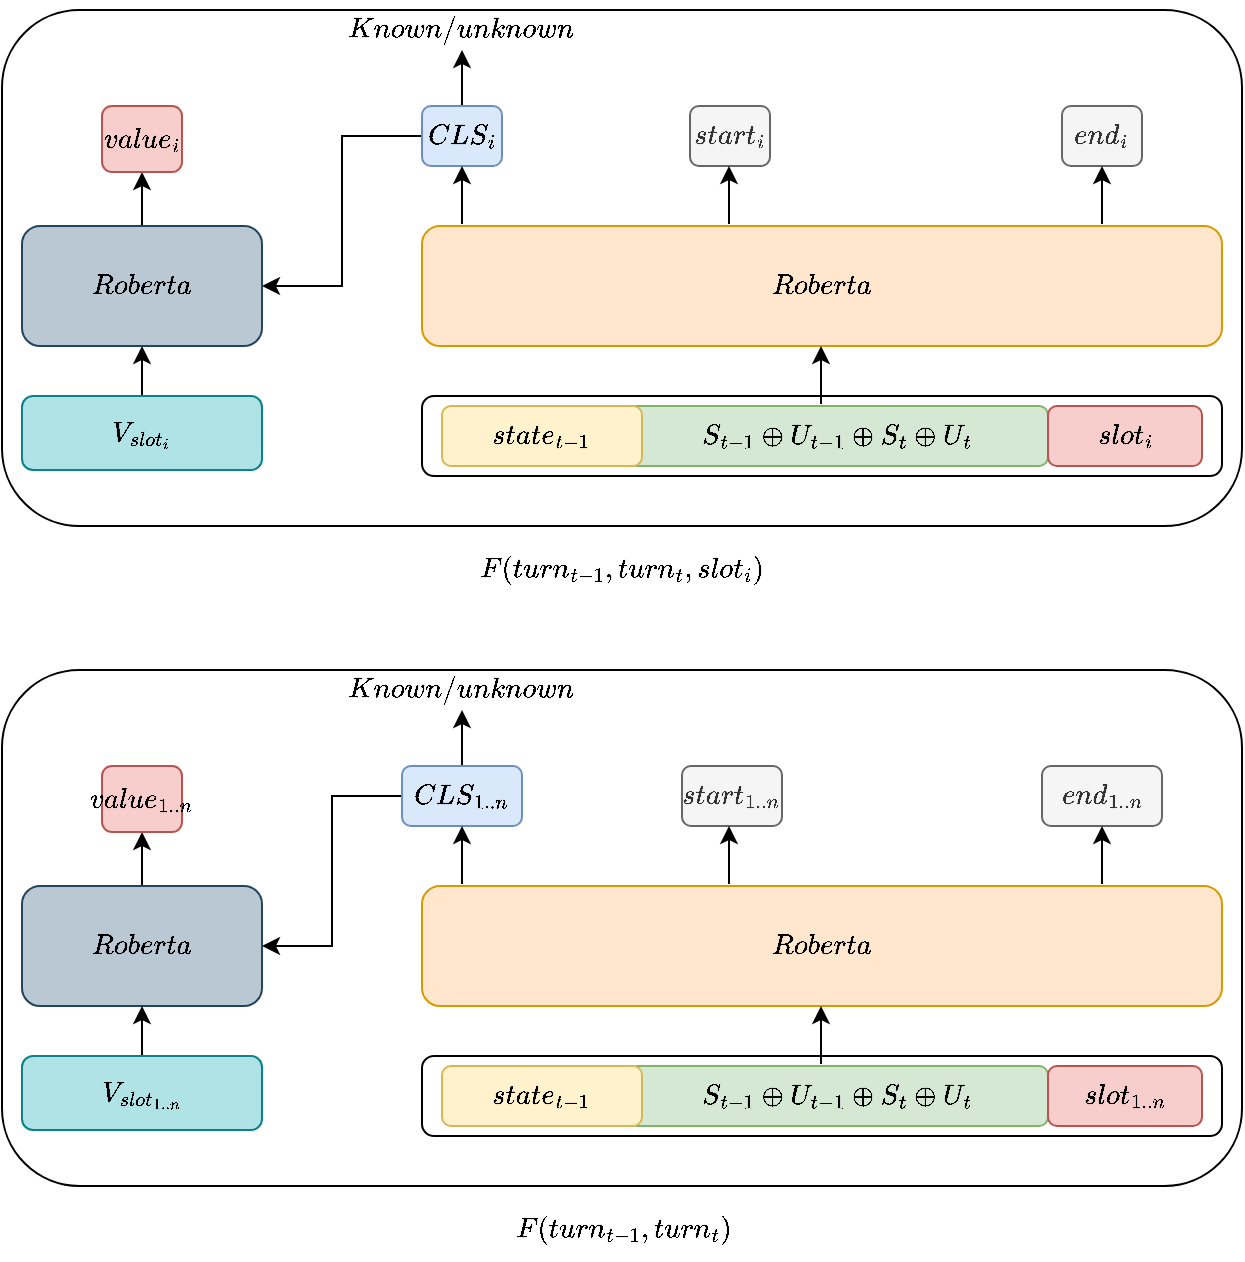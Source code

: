 <mxfile version="14.2.6" type="github">
  <diagram id="8C_kMzsXKGDB7avgyeky" name="Page-1">
    <mxGraphModel dx="813" dy="435" grid="1" gridSize="10" guides="1" tooltips="1" connect="1" arrows="1" fold="1" page="1" pageScale="1" pageWidth="827" pageHeight="1169" math="1" shadow="0">
      <root>
        <mxCell id="0" />
        <mxCell id="1" parent="0" />
        <mxCell id="QM_1y8_zXTEwYixWuQdQ-26" value="" style="rounded=1;whiteSpace=wrap;html=1;shadow=0;sketch=0;fillColor=none;" parent="1" vertex="1">
          <mxGeometry x="70" y="170" width="620" height="258" as="geometry" />
        </mxCell>
        <mxCell id="QM_1y8_zXTEwYixWuQdQ-16" value="" style="rounded=1;whiteSpace=wrap;html=1;sketch=0;shadow=0;fillColor=none;" parent="1" vertex="1">
          <mxGeometry x="280" y="363" width="400" height="40" as="geometry" />
        </mxCell>
        <mxCell id="QM_1y8_zXTEwYixWuQdQ-1" value="\(S_{t-1}\oplus U_{t-1}\oplus S_{t}\oplus U_{t}&lt;br&gt;\)" style="rounded=1;whiteSpace=wrap;html=1;fillColor=#d5e8d4;strokeColor=#82b366;" parent="1" vertex="1">
          <mxGeometry x="383" y="368" width="210" height="30" as="geometry" />
        </mxCell>
        <mxCell id="QM_1y8_zXTEwYixWuQdQ-2" value="\(state_{t-1}\)" style="rounded=1;whiteSpace=wrap;html=1;fillColor=#fff2cc;strokeColor=#d6b656;" parent="1" vertex="1">
          <mxGeometry x="290" y="368" width="100" height="30" as="geometry" />
        </mxCell>
        <mxCell id="QM_1y8_zXTEwYixWuQdQ-3" value="\(slot_{i}\)" style="rounded=1;whiteSpace=wrap;html=1;fillColor=#f8cecc;strokeColor=#b85450;" parent="1" vertex="1">
          <mxGeometry x="593" y="368" width="77" height="30" as="geometry" />
        </mxCell>
        <mxCell id="QM_1y8_zXTEwYixWuQdQ-4" value="\(Roberta\)" style="rounded=1;whiteSpace=wrap;html=1;fillColor=#ffe6cc;strokeColor=#d79b00;" parent="1" vertex="1">
          <mxGeometry x="280" y="278" width="400" height="60" as="geometry" />
        </mxCell>
        <mxCell id="QM_1y8_zXTEwYixWuQdQ-20" style="edgeStyle=orthogonalEdgeStyle;rounded=0;orthogonalLoop=1;jettySize=auto;html=1;entryX=1;entryY=0.5;entryDx=0;entryDy=0;" parent="1" source="QM_1y8_zXTEwYixWuQdQ-6" target="QM_1y8_zXTEwYixWuQdQ-17" edge="1">
          <mxGeometry relative="1" as="geometry" />
        </mxCell>
        <mxCell id="QM_1y8_zXTEwYixWuQdQ-48" style="edgeStyle=orthogonalEdgeStyle;rounded=0;orthogonalLoop=1;jettySize=auto;html=1;entryX=0.5;entryY=1;entryDx=0;entryDy=0;" parent="1" source="QM_1y8_zXTEwYixWuQdQ-6" target="QM_1y8_zXTEwYixWuQdQ-47" edge="1">
          <mxGeometry relative="1" as="geometry" />
        </mxCell>
        <mxCell id="QM_1y8_zXTEwYixWuQdQ-6" value="\(CLS_{i}\)" style="rounded=1;whiteSpace=wrap;html=1;fillColor=#dae8fc;strokeColor=#6c8ebf;" parent="1" vertex="1">
          <mxGeometry x="280" y="218" width="40" height="30" as="geometry" />
        </mxCell>
        <mxCell id="QM_1y8_zXTEwYixWuQdQ-7" value="\(start_{i}&lt;br&gt;\)" style="rounded=1;whiteSpace=wrap;html=1;fillColor=#f5f5f5;strokeColor=#666666;fontColor=#333333;" parent="1" vertex="1">
          <mxGeometry x="414" y="218" width="40" height="30" as="geometry" />
        </mxCell>
        <mxCell id="QM_1y8_zXTEwYixWuQdQ-8" value="\(end_{i}&lt;br&gt;\)" style="rounded=1;whiteSpace=wrap;html=1;fillColor=#f5f5f5;strokeColor=#666666;fontColor=#333333;" parent="1" vertex="1">
          <mxGeometry x="600" y="218" width="40" height="30" as="geometry" />
        </mxCell>
        <mxCell id="QM_1y8_zXTEwYixWuQdQ-10" value="" style="endArrow=classic;html=1;entryX=0.5;entryY=1;entryDx=0;entryDy=0;" parent="1" target="QM_1y8_zXTEwYixWuQdQ-6" edge="1">
          <mxGeometry width="50" height="50" relative="1" as="geometry">
            <mxPoint x="300" y="277" as="sourcePoint" />
            <mxPoint x="440" y="118" as="targetPoint" />
          </mxGeometry>
        </mxCell>
        <mxCell id="QM_1y8_zXTEwYixWuQdQ-11" value="" style="endArrow=classic;html=1;entryX=0.5;entryY=1;entryDx=0;entryDy=0;" parent="1" edge="1">
          <mxGeometry width="50" height="50" relative="1" as="geometry">
            <mxPoint x="433.5" y="277" as="sourcePoint" />
            <mxPoint x="433.5" y="248" as="targetPoint" />
          </mxGeometry>
        </mxCell>
        <mxCell id="QM_1y8_zXTEwYixWuQdQ-12" value="" style="endArrow=classic;html=1;entryX=0.5;entryY=1;entryDx=0;entryDy=0;" parent="1" edge="1">
          <mxGeometry width="50" height="50" relative="1" as="geometry">
            <mxPoint x="620" y="277" as="sourcePoint" />
            <mxPoint x="620" y="248" as="targetPoint" />
          </mxGeometry>
        </mxCell>
        <mxCell id="QM_1y8_zXTEwYixWuQdQ-14" value="" style="endArrow=classic;html=1;entryX=0.5;entryY=1;entryDx=0;entryDy=0;" parent="1" edge="1">
          <mxGeometry width="50" height="50" relative="1" as="geometry">
            <mxPoint x="479.5" y="367" as="sourcePoint" />
            <mxPoint x="479.5" y="338" as="targetPoint" />
          </mxGeometry>
        </mxCell>
        <mxCell id="QM_1y8_zXTEwYixWuQdQ-24" value="" style="edgeStyle=orthogonalEdgeStyle;rounded=0;orthogonalLoop=1;jettySize=auto;html=1;" parent="1" source="QM_1y8_zXTEwYixWuQdQ-17" target="QM_1y8_zXTEwYixWuQdQ-23" edge="1">
          <mxGeometry relative="1" as="geometry" />
        </mxCell>
        <mxCell id="QM_1y8_zXTEwYixWuQdQ-17" value="\(Roberta\)" style="rounded=1;whiteSpace=wrap;html=1;shadow=0;sketch=0;fillColor=#bac8d3;strokeColor=#23445d;" parent="1" vertex="1">
          <mxGeometry x="80" y="278" width="120" height="60" as="geometry" />
        </mxCell>
        <mxCell id="QM_1y8_zXTEwYixWuQdQ-19" value="" style="edgeStyle=orthogonalEdgeStyle;rounded=0;orthogonalLoop=1;jettySize=auto;html=1;" parent="1" source="QM_1y8_zXTEwYixWuQdQ-18" target="QM_1y8_zXTEwYixWuQdQ-17" edge="1">
          <mxGeometry relative="1" as="geometry" />
        </mxCell>
        <mxCell id="QM_1y8_zXTEwYixWuQdQ-18" value="\(V_{slot_{i}}\)" style="rounded=1;whiteSpace=wrap;html=1;shadow=0;sketch=0;fillColor=#b0e3e6;strokeColor=#0e8088;" parent="1" vertex="1">
          <mxGeometry x="80" y="363" width="120" height="37" as="geometry" />
        </mxCell>
        <mxCell id="QM_1y8_zXTEwYixWuQdQ-23" value="\(value_{i}\)" style="whiteSpace=wrap;html=1;rounded=1;shadow=0;sketch=0;fillColor=#f8cecc;strokeColor=#b85450;" parent="1" vertex="1">
          <mxGeometry x="120" y="218" width="40" height="33" as="geometry" />
        </mxCell>
        <mxCell id="QM_1y8_zXTEwYixWuQdQ-25" value="\(F(turn_{t-1},turn_{t}&lt;br&gt;, slot_{i})\)" style="text;html=1;align=center;verticalAlign=middle;resizable=0;points=[];autosize=1;" parent="1" vertex="1">
          <mxGeometry x="315" y="435" width="130" height="30" as="geometry" />
        </mxCell>
        <mxCell id="QM_1y8_zXTEwYixWuQdQ-47" value="\(Known/unknown\)" style="text;html=1;strokeColor=none;fillColor=none;align=center;verticalAlign=middle;whiteSpace=wrap;rounded=0;shadow=0;sketch=0;" parent="1" vertex="1">
          <mxGeometry x="280" y="170" width="40" height="20" as="geometry" />
        </mxCell>
        <mxCell id="2xwW8s5UkR7yHIyXGmqO-1" value="" style="rounded=1;whiteSpace=wrap;html=1;shadow=0;sketch=0;fillColor=none;" vertex="1" parent="1">
          <mxGeometry x="70" y="500" width="620" height="258" as="geometry" />
        </mxCell>
        <mxCell id="2xwW8s5UkR7yHIyXGmqO-2" value="" style="rounded=1;whiteSpace=wrap;html=1;sketch=0;shadow=0;fillColor=none;" vertex="1" parent="1">
          <mxGeometry x="280" y="693" width="400" height="40" as="geometry" />
        </mxCell>
        <mxCell id="2xwW8s5UkR7yHIyXGmqO-3" value="\(S_{t-1}\oplus U_{t-1}\oplus S_{t}\oplus U_{t}&lt;br&gt;\)" style="rounded=1;whiteSpace=wrap;html=1;fillColor=#d5e8d4;strokeColor=#82b366;" vertex="1" parent="1">
          <mxGeometry x="383" y="698" width="210" height="30" as="geometry" />
        </mxCell>
        <mxCell id="2xwW8s5UkR7yHIyXGmqO-4" value="\(state_{t-1}\)" style="rounded=1;whiteSpace=wrap;html=1;fillColor=#fff2cc;strokeColor=#d6b656;" vertex="1" parent="1">
          <mxGeometry x="290" y="698" width="100" height="30" as="geometry" />
        </mxCell>
        <mxCell id="2xwW8s5UkR7yHIyXGmqO-5" value="\(slot_{1..n}\)" style="rounded=1;whiteSpace=wrap;html=1;fillColor=#f8cecc;strokeColor=#b85450;" vertex="1" parent="1">
          <mxGeometry x="593" y="698" width="77" height="30" as="geometry" />
        </mxCell>
        <mxCell id="2xwW8s5UkR7yHIyXGmqO-6" value="\(Roberta\)" style="rounded=1;whiteSpace=wrap;html=1;fillColor=#ffe6cc;strokeColor=#d79b00;" vertex="1" parent="1">
          <mxGeometry x="280" y="608" width="400" height="60" as="geometry" />
        </mxCell>
        <mxCell id="2xwW8s5UkR7yHIyXGmqO-7" style="edgeStyle=orthogonalEdgeStyle;rounded=0;orthogonalLoop=1;jettySize=auto;html=1;entryX=1;entryY=0.5;entryDx=0;entryDy=0;" edge="1" parent="1" source="2xwW8s5UkR7yHIyXGmqO-9" target="2xwW8s5UkR7yHIyXGmqO-17">
          <mxGeometry relative="1" as="geometry" />
        </mxCell>
        <mxCell id="2xwW8s5UkR7yHIyXGmqO-8" style="edgeStyle=orthogonalEdgeStyle;rounded=0;orthogonalLoop=1;jettySize=auto;html=1;entryX=0.5;entryY=1;entryDx=0;entryDy=0;" edge="1" parent="1" source="2xwW8s5UkR7yHIyXGmqO-9" target="2xwW8s5UkR7yHIyXGmqO-22">
          <mxGeometry relative="1" as="geometry" />
        </mxCell>
        <mxCell id="2xwW8s5UkR7yHIyXGmqO-9" value="\(CLS_{1..n}\)" style="rounded=1;whiteSpace=wrap;html=1;fillColor=#dae8fc;strokeColor=#6c8ebf;" vertex="1" parent="1">
          <mxGeometry x="270" y="548" width="60" height="30" as="geometry" />
        </mxCell>
        <mxCell id="2xwW8s5UkR7yHIyXGmqO-10" value="\(start_{1..n}&lt;br&gt;\)" style="rounded=1;whiteSpace=wrap;html=1;fillColor=#f5f5f5;strokeColor=#666666;fontColor=#333333;" vertex="1" parent="1">
          <mxGeometry x="410" y="548" width="50" height="30" as="geometry" />
        </mxCell>
        <mxCell id="2xwW8s5UkR7yHIyXGmqO-11" value="\(end_{1..n}&lt;br&gt;\)" style="rounded=1;whiteSpace=wrap;html=1;fillColor=#f5f5f5;strokeColor=#666666;fontColor=#333333;" vertex="1" parent="1">
          <mxGeometry x="590" y="548" width="60" height="30" as="geometry" />
        </mxCell>
        <mxCell id="2xwW8s5UkR7yHIyXGmqO-12" value="" style="endArrow=classic;html=1;entryX=0.5;entryY=1;entryDx=0;entryDy=0;" edge="1" parent="1" target="2xwW8s5UkR7yHIyXGmqO-9">
          <mxGeometry width="50" height="50" relative="1" as="geometry">
            <mxPoint x="300" y="607" as="sourcePoint" />
            <mxPoint x="440" y="448" as="targetPoint" />
          </mxGeometry>
        </mxCell>
        <mxCell id="2xwW8s5UkR7yHIyXGmqO-13" value="" style="endArrow=classic;html=1;entryX=0.5;entryY=1;entryDx=0;entryDy=0;" edge="1" parent="1">
          <mxGeometry width="50" height="50" relative="1" as="geometry">
            <mxPoint x="433.5" y="607" as="sourcePoint" />
            <mxPoint x="433.5" y="578" as="targetPoint" />
          </mxGeometry>
        </mxCell>
        <mxCell id="2xwW8s5UkR7yHIyXGmqO-14" value="" style="endArrow=classic;html=1;entryX=0.5;entryY=1;entryDx=0;entryDy=0;" edge="1" parent="1">
          <mxGeometry width="50" height="50" relative="1" as="geometry">
            <mxPoint x="620" y="607" as="sourcePoint" />
            <mxPoint x="620" y="578" as="targetPoint" />
          </mxGeometry>
        </mxCell>
        <mxCell id="2xwW8s5UkR7yHIyXGmqO-15" value="" style="endArrow=classic;html=1;entryX=0.5;entryY=1;entryDx=0;entryDy=0;" edge="1" parent="1">
          <mxGeometry width="50" height="50" relative="1" as="geometry">
            <mxPoint x="479.5" y="697" as="sourcePoint" />
            <mxPoint x="479.5" y="668" as="targetPoint" />
          </mxGeometry>
        </mxCell>
        <mxCell id="2xwW8s5UkR7yHIyXGmqO-16" value="" style="edgeStyle=orthogonalEdgeStyle;rounded=0;orthogonalLoop=1;jettySize=auto;html=1;" edge="1" parent="1" source="2xwW8s5UkR7yHIyXGmqO-17" target="2xwW8s5UkR7yHIyXGmqO-20">
          <mxGeometry relative="1" as="geometry" />
        </mxCell>
        <mxCell id="2xwW8s5UkR7yHIyXGmqO-17" value="\(Roberta\)" style="rounded=1;whiteSpace=wrap;html=1;shadow=0;sketch=0;fillColor=#bac8d3;strokeColor=#23445d;" vertex="1" parent="1">
          <mxGeometry x="80" y="608" width="120" height="60" as="geometry" />
        </mxCell>
        <mxCell id="2xwW8s5UkR7yHIyXGmqO-18" value="" style="edgeStyle=orthogonalEdgeStyle;rounded=0;orthogonalLoop=1;jettySize=auto;html=1;" edge="1" parent="1" source="2xwW8s5UkR7yHIyXGmqO-19" target="2xwW8s5UkR7yHIyXGmqO-17">
          <mxGeometry relative="1" as="geometry" />
        </mxCell>
        <mxCell id="2xwW8s5UkR7yHIyXGmqO-19" value="\(V_{slot_{1..n}}\)" style="rounded=1;whiteSpace=wrap;html=1;shadow=0;sketch=0;fillColor=#b0e3e6;strokeColor=#0e8088;" vertex="1" parent="1">
          <mxGeometry x="80" y="693" width="120" height="37" as="geometry" />
        </mxCell>
        <mxCell id="2xwW8s5UkR7yHIyXGmqO-20" value="\(value_{1..n}\)" style="whiteSpace=wrap;html=1;rounded=1;shadow=0;sketch=0;fillColor=#f8cecc;strokeColor=#b85450;" vertex="1" parent="1">
          <mxGeometry x="120" y="548" width="40" height="33" as="geometry" />
        </mxCell>
        <mxCell id="2xwW8s5UkR7yHIyXGmqO-21" value="\(F(turn_{t-1},turn_{t}&lt;br&gt;)\)" style="text;html=1;align=center;verticalAlign=middle;resizable=0;points=[];autosize=1;" vertex="1" parent="1">
          <mxGeometry x="315" y="765" width="130" height="30" as="geometry" />
        </mxCell>
        <mxCell id="2xwW8s5UkR7yHIyXGmqO-22" value="\(Known/unknown\)" style="text;html=1;strokeColor=none;fillColor=none;align=center;verticalAlign=middle;whiteSpace=wrap;rounded=0;shadow=0;sketch=0;" vertex="1" parent="1">
          <mxGeometry x="280" y="500" width="40" height="20" as="geometry" />
        </mxCell>
      </root>
    </mxGraphModel>
  </diagram>
</mxfile>
